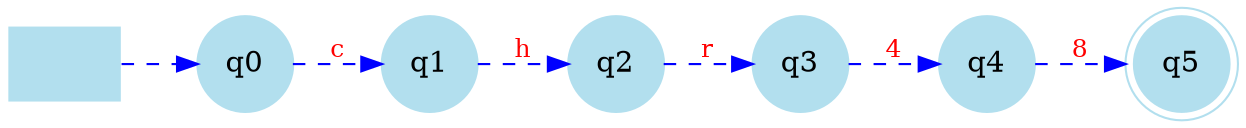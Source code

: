 digraph "automathon/Valor_de_asignacion/automata_37_token" {
	graph [rankdir=LR]
	node [color=lightblue2 shape=circle style=filled]
	edge [color=blue fontcolor=red fontsize=12 style=dashed]
	"" [label="" shape=plaintext]
	q5 [label=q5 shape=doublecircle]
	q4 [label=q4 shape=circle]
	q2 [label=q2 shape=circle]
	q1 [label=q1 shape=circle]
	q0 [label=q0 shape=circle]
	q3 [label=q3 shape=circle]
	"" -> q0 [label=""]
	q0 -> q1 [label=c]
	q1 -> q2 [label=h]
	q2 -> q3 [label=r]
	q3 -> q4 [label=4]
	q4 -> q5 [label=8]
}
